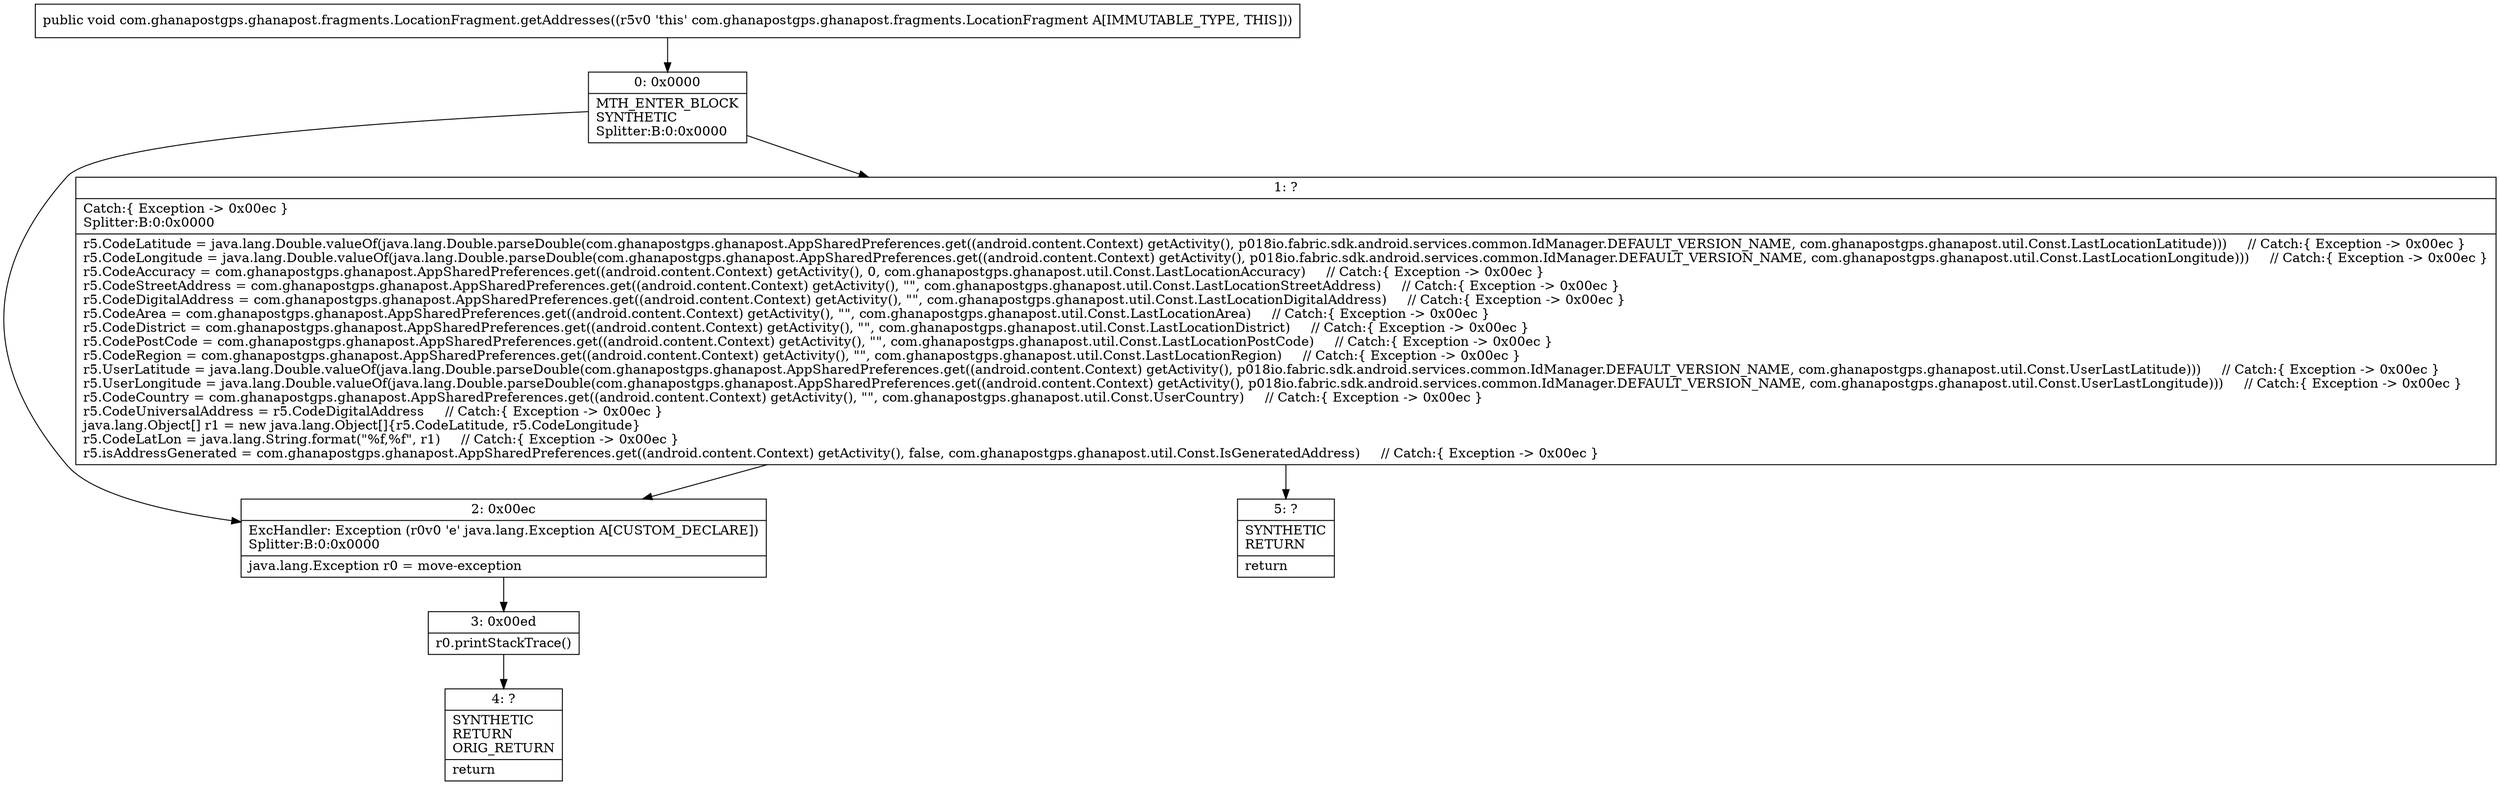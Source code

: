 digraph "CFG forcom.ghanapostgps.ghanapost.fragments.LocationFragment.getAddresses()V" {
Node_0 [shape=record,label="{0\:\ 0x0000|MTH_ENTER_BLOCK\lSYNTHETIC\lSplitter:B:0:0x0000\l}"];
Node_1 [shape=record,label="{1\:\ ?|Catch:\{ Exception \-\> 0x00ec \}\lSplitter:B:0:0x0000\l|r5.CodeLatitude = java.lang.Double.valueOf(java.lang.Double.parseDouble(com.ghanapostgps.ghanapost.AppSharedPreferences.get((android.content.Context) getActivity(), p018io.fabric.sdk.android.services.common.IdManager.DEFAULT_VERSION_NAME, com.ghanapostgps.ghanapost.util.Const.LastLocationLatitude)))     \/\/ Catch:\{ Exception \-\> 0x00ec \}\lr5.CodeLongitude = java.lang.Double.valueOf(java.lang.Double.parseDouble(com.ghanapostgps.ghanapost.AppSharedPreferences.get((android.content.Context) getActivity(), p018io.fabric.sdk.android.services.common.IdManager.DEFAULT_VERSION_NAME, com.ghanapostgps.ghanapost.util.Const.LastLocationLongitude)))     \/\/ Catch:\{ Exception \-\> 0x00ec \}\lr5.CodeAccuracy = com.ghanapostgps.ghanapost.AppSharedPreferences.get((android.content.Context) getActivity(), 0, com.ghanapostgps.ghanapost.util.Const.LastLocationAccuracy)     \/\/ Catch:\{ Exception \-\> 0x00ec \}\lr5.CodeStreetAddress = com.ghanapostgps.ghanapost.AppSharedPreferences.get((android.content.Context) getActivity(), \"\", com.ghanapostgps.ghanapost.util.Const.LastLocationStreetAddress)     \/\/ Catch:\{ Exception \-\> 0x00ec \}\lr5.CodeDigitalAddress = com.ghanapostgps.ghanapost.AppSharedPreferences.get((android.content.Context) getActivity(), \"\", com.ghanapostgps.ghanapost.util.Const.LastLocationDigitalAddress)     \/\/ Catch:\{ Exception \-\> 0x00ec \}\lr5.CodeArea = com.ghanapostgps.ghanapost.AppSharedPreferences.get((android.content.Context) getActivity(), \"\", com.ghanapostgps.ghanapost.util.Const.LastLocationArea)     \/\/ Catch:\{ Exception \-\> 0x00ec \}\lr5.CodeDistrict = com.ghanapostgps.ghanapost.AppSharedPreferences.get((android.content.Context) getActivity(), \"\", com.ghanapostgps.ghanapost.util.Const.LastLocationDistrict)     \/\/ Catch:\{ Exception \-\> 0x00ec \}\lr5.CodePostCode = com.ghanapostgps.ghanapost.AppSharedPreferences.get((android.content.Context) getActivity(), \"\", com.ghanapostgps.ghanapost.util.Const.LastLocationPostCode)     \/\/ Catch:\{ Exception \-\> 0x00ec \}\lr5.CodeRegion = com.ghanapostgps.ghanapost.AppSharedPreferences.get((android.content.Context) getActivity(), \"\", com.ghanapostgps.ghanapost.util.Const.LastLocationRegion)     \/\/ Catch:\{ Exception \-\> 0x00ec \}\lr5.UserLatitude = java.lang.Double.valueOf(java.lang.Double.parseDouble(com.ghanapostgps.ghanapost.AppSharedPreferences.get((android.content.Context) getActivity(), p018io.fabric.sdk.android.services.common.IdManager.DEFAULT_VERSION_NAME, com.ghanapostgps.ghanapost.util.Const.UserLastLatitude)))     \/\/ Catch:\{ Exception \-\> 0x00ec \}\lr5.UserLongitude = java.lang.Double.valueOf(java.lang.Double.parseDouble(com.ghanapostgps.ghanapost.AppSharedPreferences.get((android.content.Context) getActivity(), p018io.fabric.sdk.android.services.common.IdManager.DEFAULT_VERSION_NAME, com.ghanapostgps.ghanapost.util.Const.UserLastLongitude)))     \/\/ Catch:\{ Exception \-\> 0x00ec \}\lr5.CodeCountry = com.ghanapostgps.ghanapost.AppSharedPreferences.get((android.content.Context) getActivity(), \"\", com.ghanapostgps.ghanapost.util.Const.UserCountry)     \/\/ Catch:\{ Exception \-\> 0x00ec \}\lr5.CodeUniversalAddress = r5.CodeDigitalAddress     \/\/ Catch:\{ Exception \-\> 0x00ec \}\ljava.lang.Object[] r1 = new java.lang.Object[]\{r5.CodeLatitude, r5.CodeLongitude\}\lr5.CodeLatLon = java.lang.String.format(\"%f,%f\", r1)     \/\/ Catch:\{ Exception \-\> 0x00ec \}\lr5.isAddressGenerated = com.ghanapostgps.ghanapost.AppSharedPreferences.get((android.content.Context) getActivity(), false, com.ghanapostgps.ghanapost.util.Const.IsGeneratedAddress)     \/\/ Catch:\{ Exception \-\> 0x00ec \}\l}"];
Node_2 [shape=record,label="{2\:\ 0x00ec|ExcHandler: Exception (r0v0 'e' java.lang.Exception A[CUSTOM_DECLARE])\lSplitter:B:0:0x0000\l|java.lang.Exception r0 = move\-exception\l}"];
Node_3 [shape=record,label="{3\:\ 0x00ed|r0.printStackTrace()\l}"];
Node_4 [shape=record,label="{4\:\ ?|SYNTHETIC\lRETURN\lORIG_RETURN\l|return\l}"];
Node_5 [shape=record,label="{5\:\ ?|SYNTHETIC\lRETURN\l|return\l}"];
MethodNode[shape=record,label="{public void com.ghanapostgps.ghanapost.fragments.LocationFragment.getAddresses((r5v0 'this' com.ghanapostgps.ghanapost.fragments.LocationFragment A[IMMUTABLE_TYPE, THIS])) }"];
MethodNode -> Node_0;
Node_0 -> Node_1;
Node_0 -> Node_2;
Node_1 -> Node_2;
Node_1 -> Node_5;
Node_2 -> Node_3;
Node_3 -> Node_4;
}

